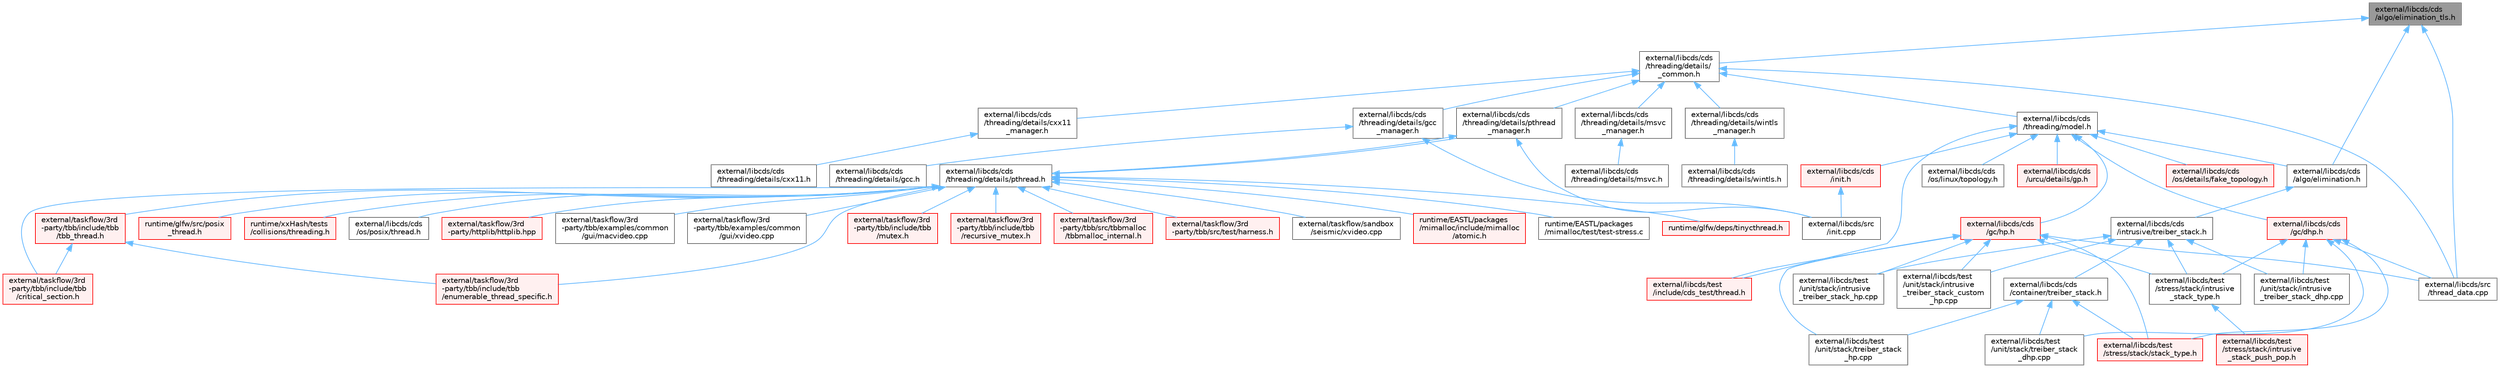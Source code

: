 digraph "external/libcds/cds/algo/elimination_tls.h"
{
 // LATEX_PDF_SIZE
  bgcolor="transparent";
  edge [fontname=Helvetica,fontsize=10,labelfontname=Helvetica,labelfontsize=10];
  node [fontname=Helvetica,fontsize=10,shape=box,height=0.2,width=0.4];
  Node1 [id="Node000001",label="external/libcds/cds\l/algo/elimination_tls.h",height=0.2,width=0.4,color="gray40", fillcolor="grey60", style="filled", fontcolor="black",tooltip=" "];
  Node1 -> Node2 [id="edge1_Node000001_Node000002",dir="back",color="steelblue1",style="solid",tooltip=" "];
  Node2 [id="Node000002",label="external/libcds/cds\l/algo/elimination.h",height=0.2,width=0.4,color="grey40", fillcolor="white", style="filled",URL="$elimination_8h.html",tooltip=" "];
  Node2 -> Node3 [id="edge2_Node000002_Node000003",dir="back",color="steelblue1",style="solid",tooltip=" "];
  Node3 [id="Node000003",label="external/libcds/cds\l/intrusive/treiber_stack.h",height=0.2,width=0.4,color="grey40", fillcolor="white", style="filled",URL="$intrusive_2treiber__stack_8h.html",tooltip=" "];
  Node3 -> Node4 [id="edge3_Node000003_Node000004",dir="back",color="steelblue1",style="solid",tooltip=" "];
  Node4 [id="Node000004",label="external/libcds/cds\l/container/treiber_stack.h",height=0.2,width=0.4,color="grey40", fillcolor="white", style="filled",URL="$container_2treiber__stack_8h.html",tooltip=" "];
  Node4 -> Node5 [id="edge4_Node000004_Node000005",dir="back",color="steelblue1",style="solid",tooltip=" "];
  Node5 [id="Node000005",label="external/libcds/test\l/stress/stack/stack_type.h",height=0.2,width=0.4,color="red", fillcolor="#FFF0F0", style="filled",URL="$stack__type_8h.html",tooltip=" "];
  Node4 -> Node8 [id="edge5_Node000004_Node000008",dir="back",color="steelblue1",style="solid",tooltip=" "];
  Node8 [id="Node000008",label="external/libcds/test\l/unit/stack/treiber_stack\l_dhp.cpp",height=0.2,width=0.4,color="grey40", fillcolor="white", style="filled",URL="$treiber__stack__dhp_8cpp.html",tooltip=" "];
  Node4 -> Node9 [id="edge6_Node000004_Node000009",dir="back",color="steelblue1",style="solid",tooltip=" "];
  Node9 [id="Node000009",label="external/libcds/test\l/unit/stack/treiber_stack\l_hp.cpp",height=0.2,width=0.4,color="grey40", fillcolor="white", style="filled",URL="$treiber__stack__hp_8cpp.html",tooltip=" "];
  Node3 -> Node10 [id="edge7_Node000003_Node000010",dir="back",color="steelblue1",style="solid",tooltip=" "];
  Node10 [id="Node000010",label="external/libcds/test\l/stress/stack/intrusive\l_stack_type.h",height=0.2,width=0.4,color="grey40", fillcolor="white", style="filled",URL="$intrusive__stack__type_8h.html",tooltip=" "];
  Node10 -> Node11 [id="edge8_Node000010_Node000011",dir="back",color="steelblue1",style="solid",tooltip=" "];
  Node11 [id="Node000011",label="external/libcds/test\l/stress/stack/intrusive\l_stack_push_pop.h",height=0.2,width=0.4,color="red", fillcolor="#FFF0F0", style="filled",URL="$intrusive__stack__push__pop_8h.html",tooltip=" "];
  Node3 -> Node14 [id="edge9_Node000003_Node000014",dir="back",color="steelblue1",style="solid",tooltip=" "];
  Node14 [id="Node000014",label="external/libcds/test\l/unit/stack/intrusive\l_treiber_stack_custom\l_hp.cpp",height=0.2,width=0.4,color="grey40", fillcolor="white", style="filled",URL="$intrusive__treiber__stack__custom__hp_8cpp.html",tooltip=" "];
  Node3 -> Node15 [id="edge10_Node000003_Node000015",dir="back",color="steelblue1",style="solid",tooltip=" "];
  Node15 [id="Node000015",label="external/libcds/test\l/unit/stack/intrusive\l_treiber_stack_dhp.cpp",height=0.2,width=0.4,color="grey40", fillcolor="white", style="filled",URL="$intrusive__treiber__stack__dhp_8cpp.html",tooltip=" "];
  Node3 -> Node16 [id="edge11_Node000003_Node000016",dir="back",color="steelblue1",style="solid",tooltip=" "];
  Node16 [id="Node000016",label="external/libcds/test\l/unit/stack/intrusive\l_treiber_stack_hp.cpp",height=0.2,width=0.4,color="grey40", fillcolor="white", style="filled",URL="$intrusive__treiber__stack__hp_8cpp.html",tooltip=" "];
  Node1 -> Node17 [id="edge12_Node000001_Node000017",dir="back",color="steelblue1",style="solid",tooltip=" "];
  Node17 [id="Node000017",label="external/libcds/cds\l/threading/details/\l_common.h",height=0.2,width=0.4,color="grey40", fillcolor="white", style="filled",URL="$__common_8h.html",tooltip=" "];
  Node17 -> Node18 [id="edge13_Node000017_Node000018",dir="back",color="steelblue1",style="solid",tooltip=" "];
  Node18 [id="Node000018",label="external/libcds/cds\l/threading/details/cxx11\l_manager.h",height=0.2,width=0.4,color="grey40", fillcolor="white", style="filled",URL="$cxx11__manager_8h.html",tooltip=" "];
  Node18 -> Node19 [id="edge14_Node000018_Node000019",dir="back",color="steelblue1",style="solid",tooltip=" "];
  Node19 [id="Node000019",label="external/libcds/cds\l/threading/details/cxx11.h",height=0.2,width=0.4,color="grey40", fillcolor="white", style="filled",URL="$cxx11_8h.html",tooltip=" "];
  Node17 -> Node20 [id="edge15_Node000017_Node000020",dir="back",color="steelblue1",style="solid",tooltip=" "];
  Node20 [id="Node000020",label="external/libcds/cds\l/threading/details/gcc\l_manager.h",height=0.2,width=0.4,color="grey40", fillcolor="white", style="filled",URL="$gcc__manager_8h.html",tooltip=" "];
  Node20 -> Node21 [id="edge16_Node000020_Node000021",dir="back",color="steelblue1",style="solid",tooltip=" "];
  Node21 [id="Node000021",label="external/libcds/cds\l/threading/details/gcc.h",height=0.2,width=0.4,color="grey40", fillcolor="white", style="filled",URL="$gcc_8h.html",tooltip=" "];
  Node20 -> Node22 [id="edge17_Node000020_Node000022",dir="back",color="steelblue1",style="solid",tooltip=" "];
  Node22 [id="Node000022",label="external/libcds/src\l/init.cpp",height=0.2,width=0.4,color="grey40", fillcolor="white", style="filled",URL="$libcds_2src_2init_8cpp.html",tooltip=" "];
  Node17 -> Node23 [id="edge18_Node000017_Node000023",dir="back",color="steelblue1",style="solid",tooltip=" "];
  Node23 [id="Node000023",label="external/libcds/cds\l/threading/details/msvc\l_manager.h",height=0.2,width=0.4,color="grey40", fillcolor="white", style="filled",URL="$msvc__manager_8h.html",tooltip=" "];
  Node23 -> Node24 [id="edge19_Node000023_Node000024",dir="back",color="steelblue1",style="solid",tooltip=" "];
  Node24 [id="Node000024",label="external/libcds/cds\l/threading/details/msvc.h",height=0.2,width=0.4,color="grey40", fillcolor="white", style="filled",URL="$msvc_8h.html",tooltip=" "];
  Node17 -> Node25 [id="edge20_Node000017_Node000025",dir="back",color="steelblue1",style="solid",tooltip=" "];
  Node25 [id="Node000025",label="external/libcds/cds\l/threading/details/pthread\l_manager.h",height=0.2,width=0.4,color="grey40", fillcolor="white", style="filled",URL="$pthread__manager_8h.html",tooltip=" "];
  Node25 -> Node26 [id="edge21_Node000025_Node000026",dir="back",color="steelblue1",style="solid",tooltip=" "];
  Node26 [id="Node000026",label="external/libcds/cds\l/threading/details/pthread.h",height=0.2,width=0.4,color="grey40", fillcolor="white", style="filled",URL="$pthread_8h.html",tooltip=" "];
  Node26 -> Node27 [id="edge22_Node000026_Node000027",dir="back",color="steelblue1",style="solid",tooltip=" "];
  Node27 [id="Node000027",label="external/libcds/cds\l/os/posix/thread.h",height=0.2,width=0.4,color="grey40", fillcolor="white", style="filled",URL="$cds_2os_2posix_2thread_8h.html",tooltip=" "];
  Node26 -> Node25 [id="edge23_Node000026_Node000025",dir="back",color="steelblue1",style="solid",tooltip=" "];
  Node26 -> Node28 [id="edge24_Node000026_Node000028",dir="back",color="steelblue1",style="solid",tooltip=" "];
  Node28 [id="Node000028",label="external/taskflow/3rd\l-party/httplib/httplib.hpp",height=0.2,width=0.4,color="red", fillcolor="#FFF0F0", style="filled",URL="$httplib_8hpp.html",tooltip=" "];
  Node26 -> Node30 [id="edge25_Node000026_Node000030",dir="back",color="steelblue1",style="solid",tooltip=" "];
  Node30 [id="Node000030",label="external/taskflow/3rd\l-party/tbb/examples/common\l/gui/macvideo.cpp",height=0.2,width=0.4,color="grey40", fillcolor="white", style="filled",URL="$macvideo_8cpp.html",tooltip=" "];
  Node26 -> Node31 [id="edge26_Node000026_Node000031",dir="back",color="steelblue1",style="solid",tooltip=" "];
  Node31 [id="Node000031",label="external/taskflow/3rd\l-party/tbb/examples/common\l/gui/xvideo.cpp",height=0.2,width=0.4,color="grey40", fillcolor="white", style="filled",URL="$3rd-party_2tbb_2examples_2common_2gui_2xvideo_8cpp.html",tooltip=" "];
  Node26 -> Node32 [id="edge27_Node000026_Node000032",dir="back",color="steelblue1",style="solid",tooltip=" "];
  Node32 [id="Node000032",label="external/taskflow/3rd\l-party/tbb/include/tbb\l/critical_section.h",height=0.2,width=0.4,color="red", fillcolor="#FFF0F0", style="filled",URL="$critical__section_8h.html",tooltip=" "];
  Node26 -> Node41 [id="edge28_Node000026_Node000041",dir="back",color="steelblue1",style="solid",tooltip=" "];
  Node41 [id="Node000041",label="external/taskflow/3rd\l-party/tbb/include/tbb\l/enumerable_thread_specific.h",height=0.2,width=0.4,color="red", fillcolor="#FFF0F0", style="filled",URL="$enumerable__thread__specific_8h.html",tooltip=" "];
  Node26 -> Node65 [id="edge29_Node000026_Node000065",dir="back",color="steelblue1",style="solid",tooltip=" "];
  Node65 [id="Node000065",label="external/taskflow/3rd\l-party/tbb/include/tbb\l/mutex.h",height=0.2,width=0.4,color="red", fillcolor="#FFF0F0", style="filled",URL="$mutex_8h.html",tooltip=" "];
  Node26 -> Node100 [id="edge30_Node000026_Node000100",dir="back",color="steelblue1",style="solid",tooltip=" "];
  Node100 [id="Node000100",label="external/taskflow/3rd\l-party/tbb/include/tbb\l/recursive_mutex.h",height=0.2,width=0.4,color="red", fillcolor="#FFF0F0", style="filled",URL="$recursive__mutex_8h.html",tooltip=" "];
  Node26 -> Node102 [id="edge31_Node000026_Node000102",dir="back",color="steelblue1",style="solid",tooltip=" "];
  Node102 [id="Node000102",label="external/taskflow/3rd\l-party/tbb/include/tbb\l/tbb_thread.h",height=0.2,width=0.4,color="red", fillcolor="#FFF0F0", style="filled",URL="$tbb__thread_8h.html",tooltip=" "];
  Node102 -> Node32 [id="edge32_Node000102_Node000032",dir="back",color="steelblue1",style="solid",tooltip=" "];
  Node102 -> Node41 [id="edge33_Node000102_Node000041",dir="back",color="steelblue1",style="solid",tooltip=" "];
  Node26 -> Node112 [id="edge34_Node000026_Node000112",dir="back",color="steelblue1",style="solid",tooltip=" "];
  Node112 [id="Node000112",label="external/taskflow/3rd\l-party/tbb/src/tbbmalloc\l/tbbmalloc_internal.h",height=0.2,width=0.4,color="red", fillcolor="#FFF0F0", style="filled",URL="$tbbmalloc__internal_8h.html",tooltip=" "];
  Node26 -> Node118 [id="edge35_Node000026_Node000118",dir="back",color="steelblue1",style="solid",tooltip=" "];
  Node118 [id="Node000118",label="external/taskflow/3rd\l-party/tbb/src/test/harness.h",height=0.2,width=0.4,color="red", fillcolor="#FFF0F0", style="filled",URL="$harness_8h.html",tooltip=" "];
  Node26 -> Node227 [id="edge36_Node000026_Node000227",dir="back",color="steelblue1",style="solid",tooltip=" "];
  Node227 [id="Node000227",label="external/taskflow/sandbox\l/seismic/xvideo.cpp",height=0.2,width=0.4,color="grey40", fillcolor="white", style="filled",URL="$sandbox_2seismic_2xvideo_8cpp.html",tooltip=" "];
  Node26 -> Node228 [id="edge37_Node000026_Node000228",dir="back",color="steelblue1",style="solid",tooltip=" "];
  Node228 [id="Node000228",label="runtime/EASTL/packages\l/mimalloc/include/mimalloc\l/atomic.h",height=0.2,width=0.4,color="red", fillcolor="#FFF0F0", style="filled",URL="$runtime_2_e_a_s_t_l_2packages_2mimalloc_2include_2mimalloc_2atomic_8h.html",tooltip=" "];
  Node26 -> Node259 [id="edge38_Node000026_Node000259",dir="back",color="steelblue1",style="solid",tooltip=" "];
  Node259 [id="Node000259",label="runtime/EASTL/packages\l/mimalloc/test/test-stress.c",height=0.2,width=0.4,color="grey40", fillcolor="white", style="filled",URL="$test-stress_8c.html",tooltip=" "];
  Node26 -> Node260 [id="edge39_Node000026_Node000260",dir="back",color="steelblue1",style="solid",tooltip=" "];
  Node260 [id="Node000260",label="runtime/glfw/deps/tinycthread.h",height=0.2,width=0.4,color="red", fillcolor="#FFF0F0", style="filled",URL="$tinycthread_8h.html",tooltip=" "];
  Node26 -> Node265 [id="edge40_Node000026_Node000265",dir="back",color="steelblue1",style="solid",tooltip=" "];
  Node265 [id="Node000265",label="runtime/glfw/src/posix\l_thread.h",height=0.2,width=0.4,color="red", fillcolor="#FFF0F0", style="filled",URL="$posix__thread_8h.html",tooltip=" "];
  Node26 -> Node308 [id="edge41_Node000026_Node000308",dir="back",color="steelblue1",style="solid",tooltip=" "];
  Node308 [id="Node000308",label="runtime/xxHash/tests\l/collisions/threading.h",height=0.2,width=0.4,color="red", fillcolor="#FFF0F0", style="filled",URL="$runtime_2xx_hash_2tests_2collisions_2threading_8h.html",tooltip=" "];
  Node25 -> Node22 [id="edge42_Node000025_Node000022",dir="back",color="steelblue1",style="solid",tooltip=" "];
  Node17 -> Node310 [id="edge43_Node000017_Node000310",dir="back",color="steelblue1",style="solid",tooltip=" "];
  Node310 [id="Node000310",label="external/libcds/cds\l/threading/details/wintls\l_manager.h",height=0.2,width=0.4,color="grey40", fillcolor="white", style="filled",URL="$wintls__manager_8h.html",tooltip=" "];
  Node310 -> Node311 [id="edge44_Node000310_Node000311",dir="back",color="steelblue1",style="solid",tooltip=" "];
  Node311 [id="Node000311",label="external/libcds/cds\l/threading/details/wintls.h",height=0.2,width=0.4,color="grey40", fillcolor="white", style="filled",URL="$wintls_8h.html",tooltip=" "];
  Node17 -> Node312 [id="edge45_Node000017_Node000312",dir="back",color="steelblue1",style="solid",tooltip=" "];
  Node312 [id="Node000312",label="external/libcds/cds\l/threading/model.h",height=0.2,width=0.4,color="grey40", fillcolor="white", style="filled",URL="$model_8h.html",tooltip=" "];
  Node312 -> Node2 [id="edge46_Node000312_Node000002",dir="back",color="steelblue1",style="solid",tooltip=" "];
  Node312 -> Node313 [id="edge47_Node000312_Node000313",dir="back",color="steelblue1",style="solid",tooltip=" "];
  Node313 [id="Node000313",label="external/libcds/cds\l/gc/dhp.h",height=0.2,width=0.4,color="red", fillcolor="#FFF0F0", style="filled",URL="$dhp_8h.html",tooltip=" "];
  Node313 -> Node470 [id="edge48_Node000313_Node000470",dir="back",color="steelblue1",style="solid",tooltip=" "];
  Node470 [id="Node000470",label="external/libcds/src\l/thread_data.cpp",height=0.2,width=0.4,color="grey40", fillcolor="white", style="filled",URL="$thread__data_8cpp.html",tooltip=" "];
  Node313 -> Node10 [id="edge49_Node000313_Node000010",dir="back",color="steelblue1",style="solid",tooltip=" "];
  Node313 -> Node5 [id="edge50_Node000313_Node000005",dir="back",color="steelblue1",style="solid",tooltip=" "];
  Node313 -> Node15 [id="edge51_Node000313_Node000015",dir="back",color="steelblue1",style="solid",tooltip=" "];
  Node313 -> Node8 [id="edge52_Node000313_Node000008",dir="back",color="steelblue1",style="solid",tooltip=" "];
  Node312 -> Node493 [id="edge53_Node000312_Node000493",dir="back",color="steelblue1",style="solid",tooltip=" "];
  Node493 [id="Node000493",label="external/libcds/cds\l/gc/hp.h",height=0.2,width=0.4,color="red", fillcolor="#FFF0F0", style="filled",URL="$hp_8h.html",tooltip=" "];
  Node493 -> Node470 [id="edge54_Node000493_Node000470",dir="back",color="steelblue1",style="solid",tooltip=" "];
  Node493 -> Node571 [id="edge55_Node000493_Node000571",dir="back",color="steelblue1",style="solid",tooltip=" "];
  Node571 [id="Node000571",label="external/libcds/test\l/include/cds_test/thread.h",height=0.2,width=0.4,color="red", fillcolor="#FFF0F0", style="filled",URL="$test_2include_2cds__test_2thread_8h.html",tooltip=" "];
  Node493 -> Node10 [id="edge56_Node000493_Node000010",dir="back",color="steelblue1",style="solid",tooltip=" "];
  Node493 -> Node5 [id="edge57_Node000493_Node000005",dir="back",color="steelblue1",style="solid",tooltip=" "];
  Node493 -> Node14 [id="edge58_Node000493_Node000014",dir="back",color="steelblue1",style="solid",tooltip=" "];
  Node493 -> Node16 [id="edge59_Node000493_Node000016",dir="back",color="steelblue1",style="solid",tooltip=" "];
  Node493 -> Node9 [id="edge60_Node000493_Node000009",dir="back",color="steelblue1",style="solid",tooltip=" "];
  Node312 -> Node656 [id="edge61_Node000312_Node000656",dir="back",color="steelblue1",style="solid",tooltip=" "];
  Node656 [id="Node000656",label="external/libcds/cds\l/init.h",height=0.2,width=0.4,color="red", fillcolor="#FFF0F0", style="filled",URL="$init_8h.html",tooltip=" "];
  Node656 -> Node22 [id="edge62_Node000656_Node000022",dir="back",color="steelblue1",style="solid",tooltip=" "];
  Node312 -> Node658 [id="edge63_Node000312_Node000658",dir="back",color="steelblue1",style="solid",tooltip=" "];
  Node658 [id="Node000658",label="external/libcds/cds\l/os/details/fake_topology.h",height=0.2,width=0.4,color="red", fillcolor="#FFF0F0", style="filled",URL="$details_2fake__topology_8h.html",tooltip=" "];
  Node312 -> Node663 [id="edge64_Node000312_Node000663",dir="back",color="steelblue1",style="solid",tooltip=" "];
  Node663 [id="Node000663",label="external/libcds/cds\l/os/linux/topology.h",height=0.2,width=0.4,color="grey40", fillcolor="white", style="filled",URL="$linux_2topology_8h.html",tooltip=" "];
  Node312 -> Node664 [id="edge65_Node000312_Node000664",dir="back",color="steelblue1",style="solid",tooltip=" "];
  Node664 [id="Node000664",label="external/libcds/cds\l/urcu/details/gp.h",height=0.2,width=0.4,color="red", fillcolor="#FFF0F0", style="filled",URL="$gp_8h.html",tooltip=" "];
  Node312 -> Node571 [id="edge66_Node000312_Node000571",dir="back",color="steelblue1",style="solid",tooltip=" "];
  Node17 -> Node470 [id="edge67_Node000017_Node000470",dir="back",color="steelblue1",style="solid",tooltip=" "];
  Node1 -> Node470 [id="edge68_Node000001_Node000470",dir="back",color="steelblue1",style="solid",tooltip=" "];
}
